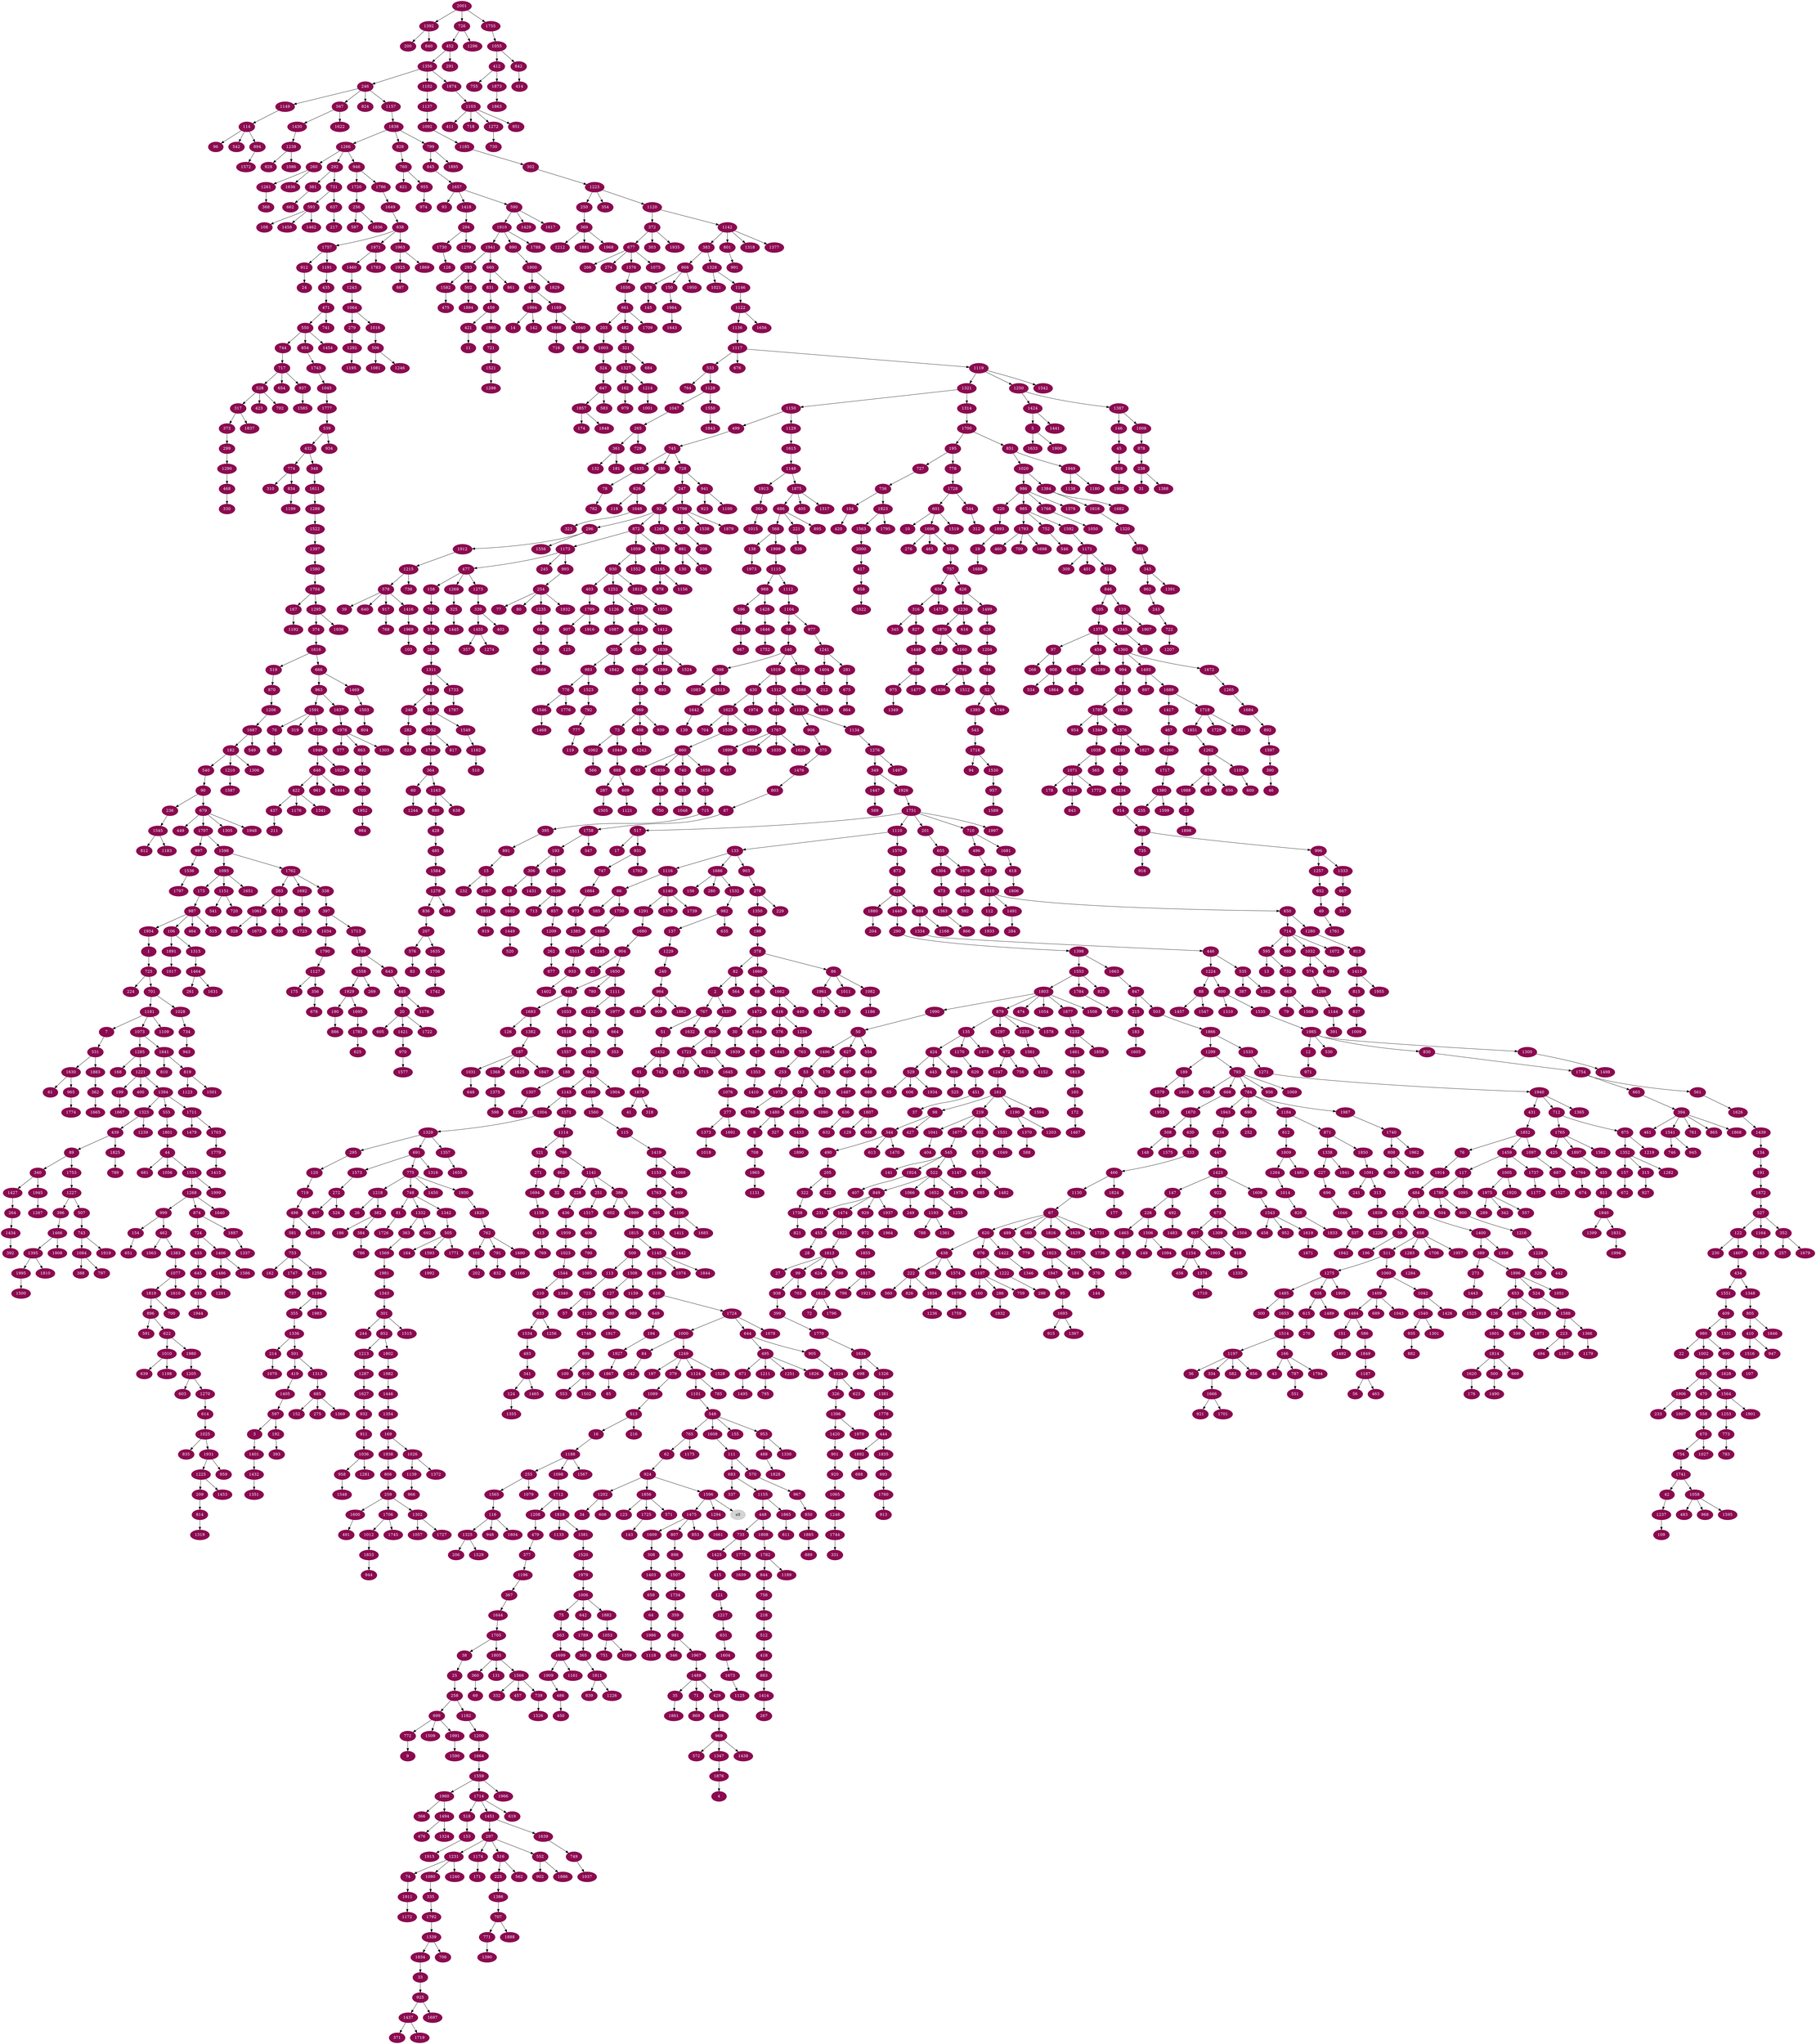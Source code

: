 digraph G {
node [color=deeppink4, style=filled, fontcolor=white];
1954 -> 1;
82 -> 2;
597 -> 3;
1876 -> 4;
1424 -> 5;
1480 -> 6;
1181 -> 7;
1463 -> 8;
772 -> 9;
601 -> 10;
421 -> 11;
1985 -> 12;
595 -> 13;
1994 -> 14;
891 -> 15;
513 -> 16;
517 -> 17;
306 -> 18;
1893 -> 19;
445 -> 20;
904 -> 21;
980 -> 22;
1988 -> 23;
912 -> 24;
38 -> 25;
1218 -> 26;
1613 -> 27;
453 -> 28;
1293 -> 29;
1472 -> 30;
238 -> 31;
862 -> 32;
1834 -> 33;
1202 -> 34;
1488 -> 35;
1197 -> 36;
451 -> 37;
1705 -> 38;
578 -> 39;
70 -> 40;
1678 -> 41;
1741 -> 42;
166 -> 43;
1801 -> 44;
146 -> 45;
390 -> 46;
1364 -> 47;
1674 -> 48;
652 -> 49;
1990 -> 50;
767 -> 51;
794 -> 52;
1496 -> 53;
53 -> 54;
1345 -> 55;
1187 -> 56;
723 -> 57;
1104 -> 58;
532 -> 59;
364 -> 60;
1630 -> 61;
765 -> 62;
860 -> 63;
659 -> 64;
529 -> 65;
1116 -> 66;
1130 -> 67;
1660 -> 68;
360 -> 69;
1591 -> 70;
1488 -> 71;
1612 -> 72;
569 -> 73;
1231 -> 74;
1006 -> 75;
1852 -> 76;
254 -> 77;
1435 -> 78;
663 -> 79;
254 -> 80;
748 -> 81;
378 -> 82;
576 -> 83;
1000 -> 84;
1867 -> 85;
378 -> 86;
803 -> 87;
1224 -> 88;
439 -> 89;
540 -> 90;
1452 -> 91;
247 -> 92;
1657 -> 93;
1716 -> 94;
1947 -> 95;
114 -> 96;
1371 -> 97;
161 -> 98;
1613 -> 99;
899 -> 100;
762 -> 101;
1327 -> 102;
1969 -> 103;
736 -> 104;
846 -> 105;
987 -> 106;
1516 -> 107;
593 -> 108;
1237 -> 109;
846 -> 110;
1608 -> 111;
1510 -> 112;
509 -> 113;
1149 -> 114;
1560 -> 115;
1565 -> 116;
1459 -> 117;
626 -> 118;
777 -> 119;
295 -> 120;
415 -> 121;
527 -> 122;
1856 -> 123;
341 -> 124;
907 -> 125;
1683 -> 126;
1308 -> 127;
1730 -> 128;
1807 -> 129;
881 -> 130;
1805 -> 131;
361 -> 132;
1110 -> 133;
1439 -> 134;
879 -> 135;
653 -> 136;
982 -> 137;
568 -> 138;
1642 -> 139;
58 -> 140;
545 -> 141;
1994 -> 142;
1725 -> 143;
370 -> 144;
478 -> 145;
1387 -> 146;
1423 -> 147;
508 -> 148;
1506 -> 149;
868 -> 150;
1484 -> 151;
685 -> 152;
518 -> 153;
999 -> 154;
548 -> 155;
1686 -> 156;
1352 -> 157;
477 -> 158;
1859 -> 159;
1107 -> 160;
1247 -> 161;
753 -> 162;
1164 -> 163;
505 -> 164;
1813 -> 165;
1514 -> 166;
1704 -> 167;
1285 -> 168;
1354 -> 169;
627 -> 170;
1174 -> 171;
165 -> 172;
1093 -> 173;
1857 -> 174;
1127 -> 175;
1620 -> 176;
1824 -> 177;
1071 -> 178;
1961 -> 179;
745 -> 180;
361 -> 181;
1687 -> 182;
215 -> 183;
1923 -> 184;
964 -> 185;
382 -> 186;
1382 -> 187;
1557 -> 188;
1299 -> 189;
1929 -> 190;
134 -> 191;
597 -> 192;
1758 -> 193;
649 -> 194;
1700 -> 195;
59 -> 196;
1249 -> 197;
1350 -> 198;
1221 -> 199;
1392 -> 200;
1751 -> 201;
101 -> 202;
661 -> 203;
1880 -> 204;
490 -> 205;
1325 -> 206;
836 -> 207;
607 -> 208;
1225 -> 209;
1544 -> 210;
437 -> 211;
1404 -> 212;
1721 -> 213;
1336 -> 214;
847 -> 215;
513 -> 216;
637 -> 217;
758 -> 218;
161 -> 219;
986 -> 220;
686 -> 221;
438 -> 222;
1588 -> 223;
725 -> 224;
516 -> 225;
147 -> 226;
1338 -> 227;
1141 -> 228;
278 -> 229;
122 -> 230;
849 -> 231;
15 -> 232;
1906 -> 233;
1943 -> 234;
1380 -> 235;
90 -> 236;
496 -> 237;
878 -> 238;
1961 -> 239;
1229 -> 240;
1091 -> 241;
84 -> 242;
962 -> 243;
301 -> 244;
1173 -> 245;
1356 -> 246;
728 -> 247;
641 -> 248;
1066 -> 249;
1223 -> 250;
1141 -> 251;
690 -> 252;
763 -> 253;
993 -> 254;
1188 -> 255;
1720 -> 256;
352 -> 257;
25 -> 258;
806 -> 259;
1266 -> 260;
1464 -> 261;
1209 -> 262;
1762 -> 263;
1427 -> 264;
1047 -> 265;
677 -> 266;
1414 -> 267;
97 -> 268;
1558 -> 269;
615 -> 270;
521 -> 271;
1573 -> 272;
389 -> 273;
677 -> 274;
685 -> 275;
1696 -> 276;
1076 -> 277;
903 -> 278;
1064 -> 279;
1686 -> 280;
1241 -> 281;
248 -> 282;
740 -> 283;
1491 -> 284;
1870 -> 285;
1107 -> 286;
888 -> 287;
579 -> 288;
1975 -> 289;
1440 -> 290;
452 -> 291;
1266 -> 292;
1941 -> 293;
1418 -> 294;
1329 -> 295;
92 -> 296;
1451 -> 297;
1222 -> 298;
373 -> 299;
1485 -> 300;
1343 -> 301;
1185 -> 302;
372 -> 303;
1913 -> 304;
1614 -> 305;
193 -> 306;
1692 -> 307;
1609 -> 308;
1171 -> 309;
774 -> 310;
385 -> 311;
544 -> 312;
1091 -> 313;
994 -> 314;
1352 -> 315;
634 -> 316;
528 -> 317;
1678 -> 318;
1591 -> 319;
1228 -> 320;
482 -> 321;
205 -> 322;
1648 -> 323;
1003 -> 324;
1269 -> 325;
1024 -> 326;
1480 -> 327;
1061 -> 328;
641 -> 329;
468 -> 330;
1744 -> 331;
1566 -> 332;
630 -> 333;
1197 -> 334;
1080 -> 335;
8 -> 336;
683 -> 337;
1762 -> 338;
1273 -> 339;
89 -> 340;
493 -> 341;
1975 -> 342;
351 -> 343;
98 -> 344;
316 -> 345;
981 -> 346;
667 -> 347;
432 -> 348;
1276 -> 349;
711 -> 350;
1320 -> 351;
527 -> 352;
664 -> 353;
1223 -> 354;
1194 -> 355;
1127 -> 356;
1455 -> 357;
1448 -> 358;
1734 -> 359;
1805 -> 360;
265 -> 361;
1883 -> 362;
1332 -> 363;
1748 -> 364;
1789 -> 365;
1960 -> 366;
1196 -> 367;
1261 -> 368;
250 -> 369;
1277 -> 370;
1437 -> 371;
1120 -> 372;
317 -> 373;
1295 -> 374;
906 -> 375;
416 -> 376;
479 -> 377;
198 -> 378;
1249 -> 379;
127 -> 380;
292 -> 381;
1218 -> 382;
1142 -> 383;
382 -> 384;
1763 -> 385;
1141 -> 386;
535 -> 387;
1084 -> 388;
1400 -> 389;
1597 -> 390;
1144 -> 391;
1434 -> 392;
192 -> 393;
665 -> 394;
715 -> 395;
1227 -> 396;
338 -> 397;
140 -> 398;
938 -> 399;
1221 -> 400;
1171 -> 401;
339 -> 402;
930 -> 403;
1041 -> 404;
1875 -> 405;
1517 -> 406;
1924 -> 407;
569 -> 408;
1551 -> 409;
805 -> 410;
1103 -> 411;
1055 -> 412;
1158 -> 413;
842 -> 414;
1425 -> 415;
1662 -> 416;
2000 -> 417;
512 -> 418;
501 -> 419;
104 -> 420;
459 -> 421;
646 -> 422;
528 -> 423;
135 -> 424;
1765 -> 425;
757 -> 426;
98 -> 427;
880 -> 428;
1488 -> 429;
1019 -> 430;
1940 -> 431;
539 -> 432;
724 -> 433;
1607 -> 434;
1191 -> 435;
228 -> 436;
422 -> 437;
620 -> 438;
1323 -> 439;
1662 -> 440;
1650 -> 441;
1228 -> 442;
424 -> 443;
1778 -> 444;
643 -> 445;
1334 -> 446;
234 -> 447;
1155 -> 448;
679 -> 449;
486 -> 450;
629 -> 451;
726 -> 452;
1474 -> 453;
1371 -> 454;
1897 -> 455;
1154 -> 456;
1566 -> 457;
1543 -> 458;
831 -> 459;
1793 -> 460;
394 -> 461;
999 -> 462;
1187 -> 463;
987 -> 464;
1696 -> 465;
333 -> 466;
1417 -> 467;
1290 -> 468;
714 -> 469;
695 -> 470;
435 -> 471;
1297 -> 472;
1304 -> 473;
1803 -> 474;
1582 -> 475;
1494 -> 476;
1173 -> 477;
868 -> 478;
1208 -> 479;
1800 -> 480;
1132 -> 481;
661 -> 482;
1058 -> 483;
1914 -> 484;
428 -> 485;
1909 -> 486;
876 -> 487;
953 -> 488;
67 -> 489;
344 -> 490;
1600 -> 491;
147 -> 492;
1534 -> 493;
223 -> 494;
644 -> 495;
710 -> 496;
272 -> 497;
719 -> 498;
1150 -> 499;
1814 -> 500;
1336 -> 501;
293 -> 502;
847 -> 503;
1780 -> 504;
1342 -> 505;
1016 -> 506;
1227 -> 507;
1670 -> 508;
1815 -> 509;
1162 -> 510;
658 -> 511;
218 -> 512;
1089 -> 513;
1171 -> 514;
987 -> 515;
297 -> 516;
1751 -> 517;
1714 -> 518;
1616 -> 519;
1449 -> 520;
1114 -> 521;
545 -> 522;
282 -> 523;
1896 -> 524;
604 -> 525;
272 -> 526;
1872 -> 527;
717 -> 528;
424 -> 529;
1985 -> 530;
7 -> 531;
484 -> 532;
1117 -> 533;
908 -> 534;
446 -> 535;
881 -> 536;
1046 -> 537;
221 -> 538;
1777 -> 539;
182 -> 540;
1151 -> 541;
114 -> 542;
1393 -> 543;
1728 -> 544;
1677 -> 545;
752 -> 546;
1758 -> 547;
1101 -> 548;
1687 -> 549;
471 -> 550;
787 -> 551;
297 -> 552;
910 -> 553;
50 -> 554;
1394 -> 555;
793 -> 556;
1975 -> 557;
470 -> 558;
1696 -> 559;
222 -> 560;
1754 -> 561;
516 -> 562;
75 -> 563;
82 -> 564;
1038 -> 565;
1062 -> 566;
246 -> 567;
686 -> 568;
855 -> 569;
111 -> 570;
1856 -> 571;
969 -> 572;
802 -> 573;
1032 -> 574;
1658 -> 575;
207 -> 576;
1978 -> 577;
1215 -> 578;
781 -> 579;
67 -> 580;
498 -> 581;
1197 -> 582;
647 -> 583;
1278 -> 584;
66 -> 585;
1484 -> 586;
256 -> 587;
1370 -> 588;
1447 -> 589;
1657 -> 590;
896 -> 591;
1956 -> 592;
731 -> 593;
438 -> 594;
714 -> 595;
988 -> 596;
1405 -> 597;
1375 -> 598;
1407 -> 599;
1105 -> 600;
1728 -> 601;
386 -> 602;
1205 -> 603;
424 -> 604;
20 -> 605;
529 -> 606;
1798 -> 607;
1202 -> 608;
888 -> 609;
1108 -> 610;
1865 -> 611;
1184 -> 612;
344 -> 613;
1270 -> 614;
926 -> 615;
1230 -> 616;
1899 -> 617;
1681 -> 618;
1714 -> 619;
67 -> 620;
760 -> 621;
896 -> 622;
1024 -> 623;
1613 -> 624;
1781 -> 625;
180 -> 626;
50 -> 627;
1499 -> 628;
1170 -> 629;
1670 -> 630;
1217 -> 631;
636 -> 632;
210 -> 633;
757 -> 634;
982 -> 635;
1487 -> 636;
731 -> 637;
1163 -> 638;
1010 -> 639;
578 -> 640;
1311 -> 641;
1006 -> 642;
1769 -> 643;
1724 -> 644;
433 -> 645;
1946 -> 646;
324 -> 647;
1031 -> 648;
610 -> 649;
1510 -> 650;
154 -> 651;
1257 -> 652;
1896 -> 653;
717 -> 654;
201 -> 655;
876 -> 656;
673 -> 657;
532 -> 658;
1403 -> 659;
1941 -> 660;
1030 -> 661;
381 -> 662;
732 -> 663;
1977 -> 664;
1754 -> 665;
1616 -> 666;
1333 -> 667;
793 -> 668;
1814 -> 669;
558 -> 670;
495 -> 671;
157 -> 672;
922 -> 673;
1764 -> 674;
281 -> 675;
1117 -> 676;
372 -> 677;
356 -> 678;
90 -> 679;
848 -> 680;
44 -> 681;
1235 -> 682;
111 -> 683;
321 -> 684;
1313 -> 685;
1875 -> 686;
1097 -> 687;
1892 -> 688;
1409 -> 689;
784 -> 690;
1329 -> 691;
1332 -> 692;
1835 -> 693;
1032 -> 694;
1002 -> 695;
227 -> 696;
627 -> 697;
1634 -> 698;
258 -> 699;
1819 -> 700;
725 -> 701;
528 -> 702;
99 -> 703;
1623 -> 704;
992 -> 705;
1339 -> 706;
1386 -> 707;
6 -> 708;
1793 -> 709;
1751 -> 710;
263 -> 711;
1940 -> 712;
1638 -> 713;
650 -> 714;
575 -> 715;
1668 -> 716;
744 -> 717;
1103 -> 718;
120 -> 719;
1151 -> 720;
1860 -> 721;
243 -> 722;
113 -> 723;
874 -> 724;
1 -> 725;
2001 -> 726;
195 -> 727;
745 -> 728;
265 -> 729;
1272 -> 730;
292 -> 731;
595 -> 732;
448 -> 733;
1028 -> 734;
998 -> 735;
727 -> 736;
1747 -> 737;
1215 -> 738;
1566 -> 739;
860 -> 740;
471 -> 741;
1452 -> 742;
507 -> 743;
550 -> 744;
499 -> 745;
1541 -> 746;
931 -> 747;
775 -> 748;
1639 -> 749;
159 -> 750;
1053 -> 751;
985 -> 752;
581 -> 753;
670 -> 754;
412 -> 755;
472 -> 756;
559 -> 757;
844 -> 758;
1107 -> 759;
828 -> 760;
394 -> 761;
1820 -> 762;
1254 -> 763;
533 -> 764;
548 -> 765;
1114 -> 766;
2 -> 767;
917 -> 768;
413 -> 769;
1784 -> 770;
707 -> 771;
699 -> 772;
1253 -> 773;
432 -> 774;
691 -> 775;
983 -> 776;
792 -> 777;
195 -> 778;
489 -> 779;
1650 -> 780;
158 -> 781;
78 -> 782;
773 -> 783;
793 -> 784;
1124 -> 785;
384 -> 786;
166 -> 787;
1193 -> 788;
1825 -> 789;
406 -> 790;
762 -> 791;
1523 -> 792;
1299 -> 793;
1204 -> 794;
1211 -> 795;
1817 -> 796;
1084 -> 797;
1613 -> 798;
1838 -> 799;
1224 -> 800;
1142 -> 801;
219 -> 802;
1476 -> 803;
1503 -> 804;
1348 -> 805;
1938 -> 806;
1475 -> 807;
1740 -> 808;
1537 -> 809;
1641 -> 810;
455 -> 811;
1545 -> 812;
1280 -> 813;
209 -> 814;
1413 -> 815;
1614 -> 816;
1052 -> 817;
45 -> 818;
1641 -> 819;
1014 -> 820;
1738 -> 821;
205 -> 822;
53 -> 823;
246 -> 824;
1553 -> 825;
222 -> 826;
316 -> 827;
1838 -> 828;
873 -> 829;
1985 -> 830;
660 -> 831;
791 -> 832;
645 -> 833;
774 -> 834;
1025 -> 835;
1278 -> 836;
815 -> 837;
1649 -> 838;
1811 -> 839;
1392 -> 840;
1312 -> 841;
1055 -> 842;
1583 -> 843;
1782 -> 844;
799 -> 845;
514 -> 846;
1663 -> 847;
554 -> 848;
522 -> 849;
967 -> 850;
1700 -> 851;
301 -> 852;
1475 -> 853;
550 -> 854;
940 -> 855;
1197 -> 856;
1638 -> 857;
417 -> 858;
1040 -> 859;
1539 -> 860;
660 -> 861;
766 -> 862;
1978 -> 863;
675 -> 864;
394 -> 865;
1363 -> 866;
1621 -> 867;
383 -> 868;
71 -> 869;
519 -> 870;
1184 -> 871;
92 -> 872;
1570 -> 873;
1268 -> 874;
712 -> 875;
1262 -> 876;
262 -> 877;
1008 -> 878;
1803 -> 879;
1163 -> 880;
1263 -> 881;
935 -> 882;
418 -> 883;
829 -> 884;
1456 -> 885;
190 -> 886;
1925 -> 887;
1044 -> 888;
1885 -> 889;
1910 -> 890;
395 -> 891;
1684 -> 892;
1389 -> 893;
114 -> 894;
686 -> 895;
1819 -> 896;
1493 -> 897;
807 -> 898;
1746 -> 899;
1780 -> 900;
1420 -> 901;
552 -> 902;
133 -> 903;
1680 -> 904;
644 -> 905;
1113 -> 906;
1799 -> 907;
97 -> 908;
964 -> 909;
899 -> 910;
932 -> 911;
1757 -> 912;
1760 -> 913;
1234 -> 914;
1693 -> 915;
735 -> 916;
578 -> 917;
1309 -> 918;
1951 -> 919;
901 -> 920;
1666 -> 921;
1423 -> 922;
941 -> 923;
62 -> 924;
33 -> 925;
1275 -> 926;
315 -> 927;
1238 -> 928;
849 -> 929;
1059 -> 930;
517 -> 931;
1627 -> 932;
1511 -> 933;
539 -> 934;
1540 -> 935;
1807 -> 936;
717 -> 937;
99 -> 938;
569 -> 939;
1039 -> 940;
728 -> 941;
1096 -> 942;
734 -> 943;
1853 -> 944;
1541 -> 945;
1266 -> 946;
410 -> 947;
116 -> 948;
1153 -> 949;
682 -> 950;
1103 -> 951;
1543 -> 952;
548 -> 953;
1785 -> 954;
760 -> 955;
793 -> 956;
1530 -> 957;
1036 -> 958;
1931 -> 959;
808 -> 960;
646 -> 961;
343 -> 962;
666 -> 963;
240 -> 964;
1630 -> 965;
1139 -> 966;
570 -> 967;
1058 -> 968;
1408 -> 969;
1421 -> 970;
12 -> 971;
929 -> 972;
1884 -> 973;
955 -> 974;
358 -> 975;
620 -> 976;
1104 -> 977;
1165 -> 978;
102 -> 979;
409 -> 980;
359 -> 981;
1532 -> 982;
305 -> 983;
1952 -> 984;
986 -> 985;
1020 -> 986;
173 -> 987;
1115 -> 988;
1159 -> 989;
980 -> 990;
801 -> 991;
863 -> 992;
1173 -> 993;
1360 -> 994;
484 -> 995;
998 -> 996;
1707 -> 997;
914 -> 998;
1268 -> 999;
1724 -> 1000;
1214 -> 1001;
980 -> 1002;
203 -> 1003;
1143 -> 1004;
1459 -> 1005;
1979 -> 1006;
1906 -> 1007;
1387 -> 1008;
837 -> 1009;
622 -> 1010;
86 -> 1011;
1706 -> 1012;
1767 -> 1013;
1264 -> 1014;
304 -> 1015;
1064 -> 1016;
1891 -> 1017;
1373 -> 1018;
140 -> 1019;
851 -> 1020;
1328 -> 1021;
858 -> 1022;
1959 -> 1023;
905 -> 1024;
614 -> 1025;
169 -> 1026;
670 -> 1027;
701 -> 1028;
1946 -> 1029;
1576 -> 1030;
187 -> 1031;
714 -> 1032;
441 -> 1033;
397 -> 1034;
1767 -> 1035;
911 -> 1036;
749 -> 1037;
1344 -> 1038;
1412 -> 1039;
1169 -> 1040;
219 -> 1041;
1060 -> 1042;
1409 -> 1043;
73 -> 1044;
1743 -> 1045;
696 -> 1046;
1128 -> 1047;
283 -> 1048;
1531 -> 1049;
1766 -> 1050;
1896 -> 1051;
329 -> 1052;
1882 -> 1053;
1803 -> 1054;
1755 -> 1055;
44 -> 1056;
1302 -> 1057;
1741 -> 1058;
872 -> 1059;
511 -> 1060;
263 -> 1061;
73 -> 1062;
462 -> 1063;
1243 -> 1064;
920 -> 1065;
522 -> 1066;
15 -> 1067;
1419 -> 1068;
793 -> 1069;
214 -> 1070;
1038 -> 1071;
714 -> 1072;
1181 -> 1073;
1145 -> 1074;
677 -> 1075;
1645 -> 1076;
1383 -> 1077;
1724 -> 1078;
255 -> 1079;
1231 -> 1080;
506 -> 1081;
86 -> 1082;
398 -> 1083;
743 -> 1084;
790 -> 1085;
1238 -> 1086;
1126 -> 1087;
1922 -> 1088;
379 -> 1089;
823 -> 1090;
1850 -> 1091;
1137 -> 1092;
1598 -> 1093;
1506 -> 1094;
117 -> 1095;
481 -> 1096;
1852 -> 1097;
1188 -> 1098;
942 -> 1099;
941 -> 1100;
1124 -> 1101;
1356 -> 1102;
1874 -> 1103;
1112 -> 1104;
1262 -> 1105;
1763 -> 1106;
976 -> 1107;
1145 -> 1108;
1181 -> 1109;
1751 -> 1110;
1650 -> 1111;
1115 -> 1112;
1312 -> 1113;
1571 -> 1114;
1998 -> 1115;
133 -> 1116;
1136 -> 1117;
1986 -> 1118;
1117 -> 1119;
1223 -> 1120;
609 -> 1121;
1146 -> 1122;
819 -> 1123;
1249 -> 1124;
1673 -> 1125;
1252 -> 1126;
1790 -> 1127;
533 -> 1128;
1150 -> 1129;
466 -> 1130;
1965 -> 1131;
1111 -> 1132;
1818 -> 1133;
1113 -> 1134;
723 -> 1135;
1122 -> 1136;
1102 -> 1137;
1949 -> 1138;
1026 -> 1139;
1116 -> 1140;
766 -> 1141;
1120 -> 1142;
942 -> 1143;
1286 -> 1144;
1815 -> 1145;
1328 -> 1146;
545 -> 1147;
1615 -> 1148;
246 -> 1149;
1321 -> 1150;
1093 -> 1151;
1561 -> 1152;
1419 -> 1153;
657 -> 1154;
683 -> 1155;
1165 -> 1156;
246 -> 1157;
1694 -> 1158;
1308 -> 1159;
1870 -> 1160;
1699 -> 1161;
1549 -> 1162;
364 -> 1163;
527 -> 1164;
1735 -> 1165;
1690 -> 1166;
223 -> 1167;
884 -> 1168;
480 -> 1169;
135 -> 1170;
1592 -> 1171;
1911 -> 1172;
872 -> 1173;
297 -> 1174;
765 -> 1175;
422 -> 1176;
1737 -> 1177;
445 -> 1178;
1366 -> 1179;
1949 -> 1180;
701 -> 1181;
258 -> 1182;
1545 -> 1183;
784 -> 1184;
1092 -> 1185;
1082 -> 1186;
1849 -> 1187;
16 -> 1188;
1782 -> 1189;
161 -> 1190;
1757 -> 1191;
167 -> 1192;
1652 -> 1193;
1258 -> 1194;
1292 -> 1195;
377 -> 1196;
1514 -> 1197;
1010 -> 1198;
834 -> 1199;
1182 -> 1200;
1486 -> 1201;
924 -> 1202;
1190 -> 1203;
628 -> 1204;
1980 -> 1205;
870 -> 1206;
722 -> 1207;
1712 -> 1208;
857 -> 1209;
182 -> 1210;
495 -> 1211;
369 -> 1212;
852 -> 1213;
1327 -> 1214;
1912 -> 1215;
900 -> 1216;
121 -> 1217;
775 -> 1218;
875 -> 1219;
1839 -> 1220;
1285 -> 1221;
976 -> 1222;
302 -> 1223;
446 -> 1224;
1931 -> 1225;
1811 -> 1226;
1753 -> 1227;
1216 -> 1228;
137 -> 1229;
426 -> 1230;
297 -> 1231;
1877 -> 1232;
879 -> 1233;
29 -> 1234;
254 -> 1235;
1854 -> 1236;
42 -> 1237;
1430 -> 1238;
1323 -> 1239;
1231 -> 1240;
977 -> 1241;
408 -> 1242;
1460 -> 1243;
60 -> 1244;
1889 -> 1245;
506 -> 1246;
472 -> 1247;
1065 -> 1248;
1000 -> 1249;
1119 -> 1250;
495 -> 1251;
930 -> 1252;
1564 -> 1253;
416 -> 1254;
1652 -> 1255;
633 -> 1256;
996 -> 1257;
753 -> 1258;
1307 -> 1259;
467 -> 1260;
260 -> 1261;
1851 -> 1262;
92 -> 1263;
1809 -> 1264;
1672 -> 1265;
1838 -> 1266;
1945 -> 1267;
1554 -> 1268;
477 -> 1269;
1205 -> 1270;
1533 -> 1271;
1103 -> 1272;
477 -> 1273;
1455 -> 1274;
511 -> 1275;
1134 -> 1276;
1816 -> 1277;
1584 -> 1278;
294 -> 1279;
650 -> 1280;
1036 -> 1281;
1352 -> 1282;
658 -> 1283;
1283 -> 1284;
1073 -> 1285;
574 -> 1286;
1213 -> 1287;
1611 -> 1288;
454 -> 1289;
299 -> 1290;
1140 -> 1291;
279 -> 1292;
1376 -> 1293;
1596 -> 1294;
1704 -> 1295;
726 -> 1296;
879 -> 1297;
1521 -> 1298;
1866 -> 1299;
1985 -> 1300;
1540 -> 1301;
259 -> 1302;
1978 -> 1303;
655 -> 1304;
679 -> 1305;
182 -> 1306;
188 -> 1307;
509 -> 1308;
673 -> 1309;
800 -> 1310;
288 -> 1311;
1019 -> 1312;
501 -> 1313;
1321 -> 1314;
106 -> 1315;
691 -> 1316;
1875 -> 1317;
1142 -> 1318;
814 -> 1319;
1618 -> 1320;
1119 -> 1321;
809 -> 1322;
1394 -> 1323;
1494 -> 1324;
116 -> 1325;
1634 -> 1326;
321 -> 1327;
383 -> 1328;
1004 -> 1329;
953 -> 1330;
409 -> 1331;
748 -> 1332;
996 -> 1333;
884 -> 1334;
918 -> 1335;
355 -> 1336;
1887 -> 1337;
871 -> 1338;
1792 -> 1339;
1544 -> 1340;
422 -> 1341;
748 -> 1342;
1981 -> 1343;
1785 -> 1344;
110 -> 1345;
1422 -> 1346;
969 -> 1347;
434 -> 1348;
975 -> 1349;
278 -> 1350;
1432 -> 1351;
875 -> 1352;
47 -> 1353;
1446 -> 1354;
124 -> 1355;
452 -> 1356;
1329 -> 1357;
1400 -> 1358;
1053 -> 1359;
1371 -> 1360;
1193 -> 1361;
535 -> 1362;
473 -> 1363;
1472 -> 1364;
1940 -> 1365;
1588 -> 1366;
1693 -> 1367;
187 -> 1368;
685 -> 1369;
1190 -> 1370;
105 -> 1371;
1026 -> 1372;
277 -> 1373;
1154 -> 1374;
1368 -> 1375;
1785 -> 1376;
1142 -> 1377;
986 -> 1378;
1140 -> 1379;
1717 -> 1380;
1326 -> 1381;
1683 -> 1382;
462 -> 1383;
1020 -> 1384;
973 -> 1385;
225 -> 1386;
1250 -> 1387;
238 -> 1388;
1039 -> 1389;
771 -> 1390;
343 -> 1391;
2001 -> 1392;
52 -> 1393;
1221 -> 1394;
1466 -> 1395;
326 -> 1396;
1522 -> 1397;
290 -> 1398;
1840 -> 1399;
995 -> 1400;
3 -> 1401;
933 -> 1402;
308 -> 1403;
1241 -> 1404;
419 -> 1405;
724 -> 1406;
653 -> 1407;
429 -> 1408;
1060 -> 1409;
1353 -> 1410;
1106 -> 1411;
1773 -> 1412;
813 -> 1413;
883 -> 1414;
1779 -> 1415;
578 -> 1416;
1689 -> 1417;
1657 -> 1418;
115 -> 1419;
1396 -> 1420;
20 -> 1421;
620 -> 1422;
447 -> 1423;
1250 -> 1424;
733 -> 1425;
1042 -> 1426;
340 -> 1427;
988 -> 1428;
590 -> 1429;
567 -> 1430;
306 -> 1431;
1401 -> 1432;
1830 -> 1433;
264 -> 1434;
745 -> 1435;
1791 -> 1436;
925 -> 1437;
969 -> 1438;
1626 -> 1439;
829 -> 1440;
1424 -> 1441;
311 -> 1442;
273 -> 1443;
646 -> 1444;
325 -> 1445;
1982 -> 1446;
349 -> 1447;
827 -> 1448;
1602 -> 1449;
775 -> 1450;
1714 -> 1451;
51 -> 1452;
1225 -> 1453;
550 -> 1454;
339 -> 1455;
573 -> 1456;
88 -> 1457;
593 -> 1458;
1852 -> 1459;
1971 -> 1460;
1232 -> 1461;
593 -> 1462;
226 -> 1463;
1315 -> 1464;
341 -> 1465;
396 -> 1466;
172 -> 1467;
1546 -> 1468;
666 -> 1469;
344 -> 1470;
634 -> 1471;
68 -> 1472;
135 -> 1473;
849 -> 1474;
1596 -> 1475;
375 -> 1476;
358 -> 1477;
808 -> 1478;
1711 -> 1479;
54 -> 1480;
1809 -> 1481;
1456 -> 1482;
492 -> 1483;
1409 -> 1484;
1275 -> 1485;
1406 -> 1486;
697 -> 1487;
1967 -> 1488;
926 -> 1489;
500 -> 1490;
1510 -> 1491;
151 -> 1492;
1360 -> 1493;
1960 -> 1494;
671 -> 1495;
50 -> 1496;
1276 -> 1497;
1300 -> 1498;
426 -> 1499;
1995 -> 1500;
819 -> 1501;
910 -> 1502;
1469 -> 1503;
673 -> 1504;
287 -> 1505;
226 -> 1506;
898 -> 1507;
1803 -> 1508;
699 -> 1509;
237 -> 1510;
1889 -> 1511;
1791 -> 1512;
398 -> 1513;
1653 -> 1514;
301 -> 1515;
410 -> 1516;
251 -> 1517;
1033 -> 1518;
601 -> 1519;
1581 -> 1520;
721 -> 1521;
1288 -> 1522;
983 -> 1523;
1039 -> 1524;
1443 -> 1525;
739 -> 1526;
687 -> 1527;
1249 -> 1528;
1325 -> 1529;
1716 -> 1530;
219 -> 1531;
1686 -> 1532;
1866 -> 1533;
633 -> 1534;
800 -> 1535;
997 -> 1536;
2 -> 1537;
1798 -> 1538;
1623 -> 1539;
1042 -> 1540;
394 -> 1541;
1119 -> 1542;
1606 -> 1543;
1023 -> 1544;
236 -> 1545;
776 -> 1546;
88 -> 1547;
958 -> 1548;
329 -> 1549;
1128 -> 1550;
434 -> 1551;
1059 -> 1552;
1398 -> 1553;
44 -> 1554;
1812 -> 1555;
296 -> 1556;
1518 -> 1557;
1769 -> 1558;
1664 -> 1559;
1099 -> 1560;
1233 -> 1561;
1765 -> 1562;
1823 -> 1563;
695 -> 1564;
255 -> 1565;
1805 -> 1566;
1188 -> 1567;
663 -> 1568;
363 -> 1569;
1110 -> 1570;
1143 -> 1571;
894 -> 1572;
691 -> 1573;
438 -> 1574;
508 -> 1575;
677 -> 1576;
970 -> 1577;
879 -> 1578;
189 -> 1579;
1397 -> 1580;
1818 -> 1581;
293 -> 1582;
1071 -> 1583;
485 -> 1584;
937 -> 1585;
1406 -> 1586;
1210 -> 1587;
524 -> 1588;
957 -> 1589;
1991 -> 1590;
963 -> 1591;
985 -> 1592;
505 -> 1593;
161 -> 1594;
1058 -> 1595;
924 -> 1596;
892 -> 1597;
1707 -> 1598;
1380 -> 1599;
259 -> 1600;
136 -> 1601;
18 -> 1602;
189 -> 1603;
631 -> 1604;
183 -> 1605;
1423 -> 1606;
122 -> 1607;
548 -> 1608;
1475 -> 1609;
1077 -> 1610;
348 -> 1611;
798 -> 1612;
1822 -> 1613;
1773 -> 1614;
1129 -> 1615;
374 -> 1616;
590 -> 1617;
1384 -> 1618;
1543 -> 1619;
1814 -> 1620;
596 -> 1621;
567 -> 1622;
430 -> 1623;
1767 -> 1624;
187 -> 1625;
561 -> 1626;
1287 -> 1627;
990 -> 1628;
67 -> 1629;
531 -> 1630;
1464 -> 1631;
767 -> 1632;
5 -> 1633;
1770 -> 1634;
207 -> 1635;
260 -> 1636;
963 -> 1637;
1647 -> 1638;
1451 -> 1639;
1268 -> 1640;
1073 -> 1641;
1513 -> 1642;
1984 -> 1643;
367 -> 1644;
1322 -> 1645;
1428 -> 1646;
193 -> 1647;
626 -> 1648;
1786 -> 1649;
904 -> 1650;
1093 -> 1651;
522 -> 1652;
1485 -> 1653;
1088 -> 1654;
1357 -> 1655;
1122 -> 1656;
845 -> 1657;
860 -> 1658;
1775 -> 1659;
378 -> 1660;
1294 -> 1661;
1660 -> 1662;
1398 -> 1663;
1200 -> 1664;
362 -> 1665;
334 -> 1666;
199 -> 1667;
1169 -> 1668;
950 -> 1669;
668 -> 1670;
1619 -> 1671;
1360 -> 1672;
1604 -> 1673;
454 -> 1674;
1061 -> 1675;
655 -> 1676;
219 -> 1677;
91 -> 1678;
352 -> 1679;
1291 -> 1680;
710 -> 1681;
1384 -> 1682;
441 -> 1683;
1265 -> 1684;
1106 -> 1685;
133 -> 1686;
1206 -> 1687;
19 -> 1688;
1493 -> 1689;
762 -> 1690;
277 -> 1691;
1762 -> 1692;
95 -> 1693;
271 -> 1694;
1929 -> 1695;
601 -> 1696;
925 -> 1697;
1793 -> 1698;
563 -> 1699;
1314 -> 1700;
1666 -> 1701;
931 -> 1702;
1711 -> 1703;
1580 -> 1704;
1644 -> 1705;
259 -> 1706;
679 -> 1707;
658 -> 1708;
661 -> 1709;
1374 -> 1710;
1394 -> 1711;
1098 -> 1712;
397 -> 1713;
1559 -> 1714;
1721 -> 1715;
543 -> 1716;
1260 -> 1717;
1689 -> 1718;
1437 -> 1719;
946 -> 1720;
809 -> 1721;
20 -> 1722;
307 -> 1723;
610 -> 1724;
1856 -> 1725;
81 -> 1726;
1302 -> 1727;
778 -> 1728;
1718 -> 1729;
294 -> 1730;
67 -> 1731;
1591 -> 1732;
1311 -> 1733;
1507 -> 1734;
872 -> 1735;
1731 -> 1736;
1459 -> 1737;
322 -> 1738;
1140 -> 1739;
1987 -> 1740;
754 -> 1741;
1756 -> 1742;
854 -> 1743;
1248 -> 1744;
1706 -> 1745;
1135 -> 1746;
753 -> 1747;
1052 -> 1748;
52 -> 1749;
66 -> 1750;
1926 -> 1751;
1646 -> 1752;
89 -> 1753;
830 -> 1754;
2001 -> 1755;
1635 -> 1756;
838 -> 1757;
87 -> 1758;
1878 -> 1759;
693 -> 1760;
49 -> 1761;
1598 -> 1762;
1153 -> 1763;
425 -> 1764;
712 -> 1765;
986 -> 1766;
841 -> 1767;
1972 -> 1768;
1713 -> 1769;
399 -> 1770;
505 -> 1771;
1071 -> 1772;
1252 -> 1773;
965 -> 1774;
733 -> 1775;
776 -> 1776;
1045 -> 1777;
1381 -> 1778;
1703 -> 1779;
117 -> 1780;
1695 -> 1781;
1808 -> 1782;
1971 -> 1783;
1553 -> 1784;
314 -> 1785;
946 -> 1786;
1733 -> 1787;
1910 -> 1788;
642 -> 1789;
1034 -> 1790;
1160 -> 1791;
335 -> 1792;
985 -> 1793;
166 -> 1794;
1823 -> 1795;
1612 -> 1796;
1536 -> 1797;
247 -> 1798;
403 -> 1799;
890 -> 1800;
555 -> 1801;
852 -> 1802;
1553 -> 1803;
116 -> 1804;
1705 -> 1805;
618 -> 1806;
680 -> 1807;
448 -> 1808;
612 -> 1809;
1395 -> 1810;
365 -> 1811;
930 -> 1812;
1461 -> 1813;
1601 -> 1814;
1989 -> 1815;
67 -> 1816;
1855 -> 1817;
1712 -> 1818;
1077 -> 1819;
1930 -> 1820;
1718 -> 1821;
1474 -> 1822;
736 -> 1823;
466 -> 1824;
439 -> 1825;
495 -> 1826;
1376 -> 1827;
488 -> 1828;
1800 -> 1829;
54 -> 1830;
1840 -> 1831;
286 -> 1832;
820 -> 1833;
1339 -> 1834;
444 -> 1835;
256 -> 1836;
317 -> 1837;
1157 -> 1838;
313 -> 1839;
811 -> 1840;
1338 -> 1841;
305 -> 1842;
1550 -> 1843;
1145 -> 1844;
376 -> 1845;
805 -> 1846;
187 -> 1847;
1857 -> 1848;
586 -> 1849;
871 -> 1850;
1718 -> 1851;
431 -> 1852;
1012 -> 1853;
222 -> 1854;
972 -> 1855;
924 -> 1856;
647 -> 1857;
1232 -> 1858;
860 -> 1859;
459 -> 1860;
35 -> 1861;
964 -> 1862;
1873 -> 1863;
908 -> 1864;
1155 -> 1865;
503 -> 1866;
1927 -> 1867;
394 -> 1868;
1963 -> 1869;
1230 -> 1870;
1407 -> 1871;
191 -> 1872;
412 -> 1873;
1356 -> 1874;
1148 -> 1875;
1347 -> 1876;
1803 -> 1877;
1574 -> 1878;
1798 -> 1879;
829 -> 1880;
369 -> 1881;
1006 -> 1882;
531 -> 1883;
747 -> 1884;
850 -> 1885;
552 -> 1886;
874 -> 1887;
707 -> 1888;
1750 -> 1889;
1433 -> 1890;
106 -> 1891;
444 -> 1892;
220 -> 1893;
502 -> 1894;
799 -> 1895;
389 -> 1896;
1765 -> 1897;
23 -> 1898;
1767 -> 1899;
5 -> 1900;
1564 -> 1901;
818 -> 1902;
657 -> 1903;
942 -> 1904;
1275 -> 1905;
695 -> 1906;
110 -> 1907;
1466 -> 1908;
1699 -> 1909;
590 -> 1910;
74 -> 1911;
296 -> 1912;
1148 -> 1913;
76 -> 1914;
153 -> 1915;
1799 -> 1916;
380 -> 1917;
653 -> 1918;
743 -> 1919;
1005 -> 1920;
1817 -> 1921;
140 -> 1922;
580 -> 1923;
545 -> 1924;
1963 -> 1925;
349 -> 1926;
194 -> 1927;
314 -> 1928;
1558 -> 1929;
775 -> 1930;
1025 -> 1931;
254 -> 1932;
112 -> 1933;
529 -> 1934;
372 -> 1935;
1295 -> 1936;
849 -> 1937;
169 -> 1938;
30 -> 1939;
1271 -> 1940;
1910 -> 1941;
537 -> 1942;
784 -> 1943;
833 -> 1944;
340 -> 1945;
1732 -> 1946;
1923 -> 1947;
679 -> 1948;
851 -> 1949;
868 -> 1950;
1067 -> 1951;
705 -> 1952;
1579 -> 1953;
987 -> 1954;
1413 -> 1955;
1676 -> 1956;
658 -> 1957;
498 -> 1958;
436 -> 1959;
1559 -> 1960;
86 -> 1961;
1740 -> 1962;
838 -> 1963;
1937 -> 1964;
708 -> 1965;
1559 -> 1966;
981 -> 1967;
369 -> 1968;
1416 -> 1969;
1396 -> 1970;
838 -> 1971;
253 -> 1972;
138 -> 1973;
430 -> 1974;
1005 -> 1975;
522 -> 1976;
1111 -> 1977;
1637 -> 1978;
1520 -> 1979;
622 -> 1980;
1569 -> 1981;
1802 -> 1982;
1194 -> 1983;
150 -> 1984;
1535 -> 1985;
64 -> 1986;
784 -> 1987;
876 -> 1988;
386 -> 1989;
1803 -> 1990;
699 -> 1991;
1593 -> 1992;
1623 -> 1993;
480 -> 1994;
1395 -> 1995;
1831 -> 1996;
1751 -> 1997;
568 -> 1998;
1554 -> 1999;
1563 -> 2000;
node [color=lightgrey, style=filled, fontcolor=black];
1596 -> s0;
}
